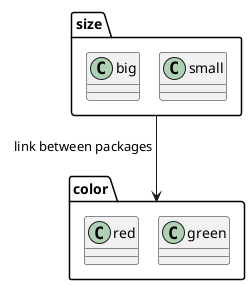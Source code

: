 {
  "sha1": "dvrn0s5yx6ba5r4ukseggdjx0wwch2k",
  "insertion": {
    "when": "2024-07-06T14:31:25.283Z",
    "user": "plantuml@gmail.com"
  }
}
@startuml
!pragma layout elk

package color {
	class red
	class green
	
}
package size {
	class big
	class small
}

size -> color : link between packages

@enduml
